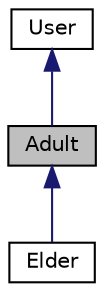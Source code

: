 digraph "Adult"
{
  edge [fontname="Helvetica",fontsize="10",labelfontname="Helvetica",labelfontsize="10"];
  node [fontname="Helvetica",fontsize="10",shape=record];
  Node0 [label="Adult",height=0.2,width=0.4,color="black", fillcolor="grey75", style="filled", fontcolor="black"];
  Node1 -> Node0 [dir="back",color="midnightblue",fontsize="10",style="solid",fontname="Helvetica"];
  Node1 [label="User",height=0.2,width=0.4,color="black", fillcolor="white", style="filled",URL="$class_user.html"];
  Node0 -> Node2 [dir="back",color="midnightblue",fontsize="10",style="solid",fontname="Helvetica"];
  Node2 [label="Elder",height=0.2,width=0.4,color="black", fillcolor="white", style="filled",URL="$class_elder.html",tooltip="Classe de idoso. "];
}
